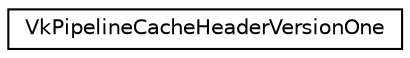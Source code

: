 digraph "Graphical Class Hierarchy"
{
 // LATEX_PDF_SIZE
  edge [fontname="Helvetica",fontsize="10",labelfontname="Helvetica",labelfontsize="10"];
  node [fontname="Helvetica",fontsize="10",shape=record];
  rankdir="LR";
  Node0 [label="VkPipelineCacheHeaderVersionOne",height=0.2,width=0.4,color="black", fillcolor="white", style="filled",URL="$structVkPipelineCacheHeaderVersionOne.html",tooltip=" "];
}
